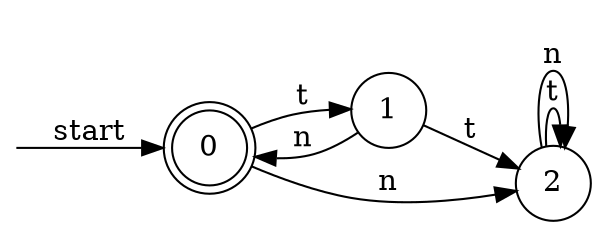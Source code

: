 digraph dfa {
    rankdir = LR;
    node [shape = doublecircle];    __start [style = invis, shape = point];
    __start -> "0" [ label = "start" ];
    node [shape = doublecircle]; "0"
    node [shape = circle];
    "0" -> "1" [ label = "t" ];
    "0" -> "2" [ label = "n" ];
    "1" -> "2" [ label = "t" ];
    "1" -> "0" [ label = "n" ];
    "2" -> "2" [ label = "t" ];
    "2" -> "2" [ label = "n" ];
}
